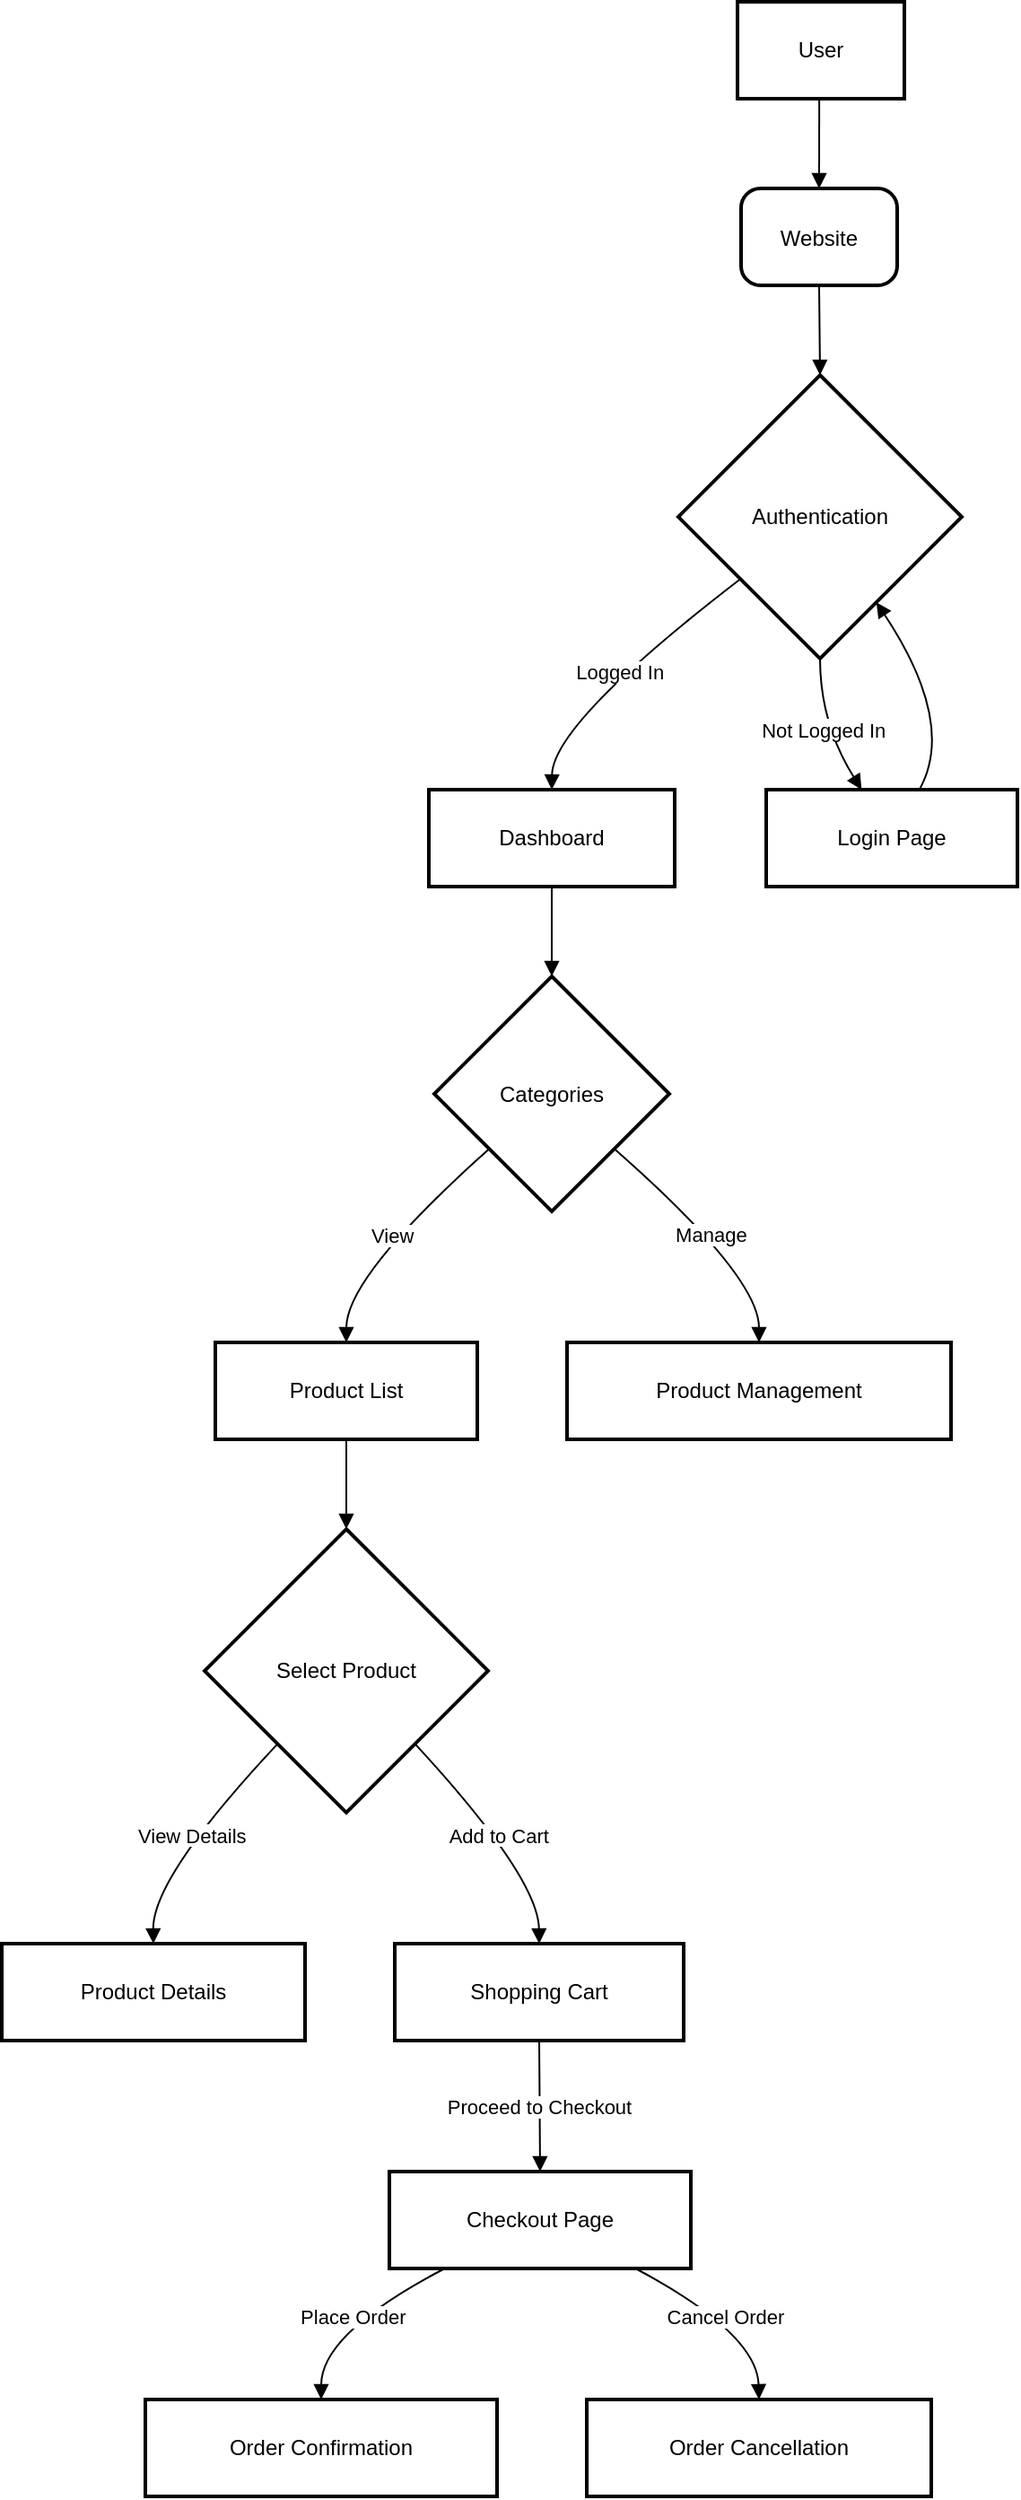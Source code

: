 <mxfile version="26.0.10">
  <diagram name="Página-1" id="SXEpsQWHc6TKTozFySv0">
    <mxGraphModel>
      <root>
        <mxCell id="0" />
        <mxCell id="1" parent="0" />
        <mxCell id="2" value="User" style="whiteSpace=wrap;strokeWidth=2;" vertex="1" parent="1">
          <mxGeometry x="418" y="8" width="93" height="54" as="geometry" />
        </mxCell>
        <mxCell id="3" value="Website" style="rounded=1;arcSize=20;strokeWidth=2" vertex="1" parent="1">
          <mxGeometry x="420" y="112" width="87" height="54" as="geometry" />
        </mxCell>
        <mxCell id="4" value="Authentication" style="rhombus;strokeWidth=2;whiteSpace=wrap;" vertex="1" parent="1">
          <mxGeometry x="385" y="216" width="158" height="158" as="geometry" />
        </mxCell>
        <mxCell id="5" value="Dashboard" style="whiteSpace=wrap;strokeWidth=2;" vertex="1" parent="1">
          <mxGeometry x="246" y="447" width="137" height="54" as="geometry" />
        </mxCell>
        <mxCell id="6" value="Login Page" style="whiteSpace=wrap;strokeWidth=2;" vertex="1" parent="1">
          <mxGeometry x="434" y="447" width="140" height="54" as="geometry" />
        </mxCell>
        <mxCell id="7" value="Categories" style="rhombus;strokeWidth=2;whiteSpace=wrap;" vertex="1" parent="1">
          <mxGeometry x="249" y="551" width="131" height="131" as="geometry" />
        </mxCell>
        <mxCell id="8" value="Product List" style="whiteSpace=wrap;strokeWidth=2;" vertex="1" parent="1">
          <mxGeometry x="127" y="755" width="146" height="54" as="geometry" />
        </mxCell>
        <mxCell id="9" value="Product Management" style="whiteSpace=wrap;strokeWidth=2;" vertex="1" parent="1">
          <mxGeometry x="323" y="755" width="214" height="54" as="geometry" />
        </mxCell>
        <mxCell id="10" value="Select Product" style="rhombus;strokeWidth=2;whiteSpace=wrap;" vertex="1" parent="1">
          <mxGeometry x="121" y="859" width="158" height="158" as="geometry" />
        </mxCell>
        <mxCell id="11" value="Product Details" style="whiteSpace=wrap;strokeWidth=2;" vertex="1" parent="1">
          <mxGeometry x="8" y="1090" width="169" height="54" as="geometry" />
        </mxCell>
        <mxCell id="12" value="Shopping Cart" style="whiteSpace=wrap;strokeWidth=2;" vertex="1" parent="1">
          <mxGeometry x="227" y="1090" width="161" height="54" as="geometry" />
        </mxCell>
        <mxCell id="13" value="Checkout Page" style="whiteSpace=wrap;strokeWidth=2;" vertex="1" parent="1">
          <mxGeometry x="224" y="1217" width="168" height="54" as="geometry" />
        </mxCell>
        <mxCell id="14" value="Order Confirmation" style="whiteSpace=wrap;strokeWidth=2;" vertex="1" parent="1">
          <mxGeometry x="88" y="1344" width="196" height="54" as="geometry" />
        </mxCell>
        <mxCell id="15" value="Order Cancellation" style="whiteSpace=wrap;strokeWidth=2;" vertex="1" parent="1">
          <mxGeometry x="334" y="1344" width="192" height="54" as="geometry" />
        </mxCell>
        <mxCell id="16" value="" style="curved=1;startArrow=none;endArrow=block;exitX=0.49;exitY=1;entryX=0.5;entryY=0;" edge="1" parent="1" source="2" target="3">
          <mxGeometry relative="1" as="geometry">
            <Array as="points" />
          </mxGeometry>
        </mxCell>
        <mxCell id="17" value="" style="curved=1;startArrow=none;endArrow=block;exitX=0.5;exitY=1;entryX=0.5;entryY=0;" edge="1" parent="1" source="3" target="4">
          <mxGeometry relative="1" as="geometry">
            <Array as="points" />
          </mxGeometry>
        </mxCell>
        <mxCell id="18" value="Logged In" style="curved=1;startArrow=none;endArrow=block;exitX=0;exitY=0.89;entryX=0.5;entryY=0;" edge="1" parent="1" source="4" target="5">
          <mxGeometry relative="1" as="geometry">
            <Array as="points">
              <mxPoint x="315" y="410" />
            </Array>
          </mxGeometry>
        </mxCell>
        <mxCell id="19" value="Not Logged In" style="curved=1;startArrow=none;endArrow=block;exitX=0.5;exitY=1;entryX=0.38;entryY=0;" edge="1" parent="1" source="4" target="6">
          <mxGeometry relative="1" as="geometry">
            <Array as="points">
              <mxPoint x="464" y="410" />
            </Array>
          </mxGeometry>
        </mxCell>
        <mxCell id="20" value="" style="curved=1;startArrow=none;endArrow=block;exitX=0.61;exitY=0;entryX=0.83;entryY=1;" edge="1" parent="1" source="6" target="4">
          <mxGeometry relative="1" as="geometry">
            <Array as="points">
              <mxPoint x="540" y="410" />
            </Array>
          </mxGeometry>
        </mxCell>
        <mxCell id="21" value="" style="curved=1;startArrow=none;endArrow=block;exitX=0.5;exitY=1;entryX=0.5;entryY=0;" edge="1" parent="1" source="5" target="7">
          <mxGeometry relative="1" as="geometry">
            <Array as="points" />
          </mxGeometry>
        </mxCell>
        <mxCell id="22" value="View" style="curved=1;startArrow=none;endArrow=block;exitX=0;exitY=0.94;entryX=0.5;entryY=0;" edge="1" parent="1" source="7" target="8">
          <mxGeometry relative="1" as="geometry">
            <Array as="points">
              <mxPoint x="200" y="718" />
            </Array>
          </mxGeometry>
        </mxCell>
        <mxCell id="23" value="Manage" style="curved=1;startArrow=none;endArrow=block;exitX=1;exitY=0.94;entryX=0.5;entryY=0;" edge="1" parent="1" source="7" target="9">
          <mxGeometry relative="1" as="geometry">
            <Array as="points">
              <mxPoint x="430" y="718" />
            </Array>
          </mxGeometry>
        </mxCell>
        <mxCell id="24" value="" style="curved=1;startArrow=none;endArrow=block;exitX=0.5;exitY=1;entryX=0.5;entryY=0;" edge="1" parent="1" source="8" target="10">
          <mxGeometry relative="1" as="geometry">
            <Array as="points" />
          </mxGeometry>
        </mxCell>
        <mxCell id="25" value="View Details" style="curved=1;startArrow=none;endArrow=block;exitX=0.03;exitY=1;entryX=0.5;entryY=-0.01;" edge="1" parent="1" source="10" target="11">
          <mxGeometry relative="1" as="geometry">
            <Array as="points">
              <mxPoint x="92" y="1053" />
            </Array>
          </mxGeometry>
        </mxCell>
        <mxCell id="26" value="Add to Cart" style="curved=1;startArrow=none;endArrow=block;exitX=0.97;exitY=1;entryX=0.5;entryY=-0.01;" edge="1" parent="1" source="10" target="12">
          <mxGeometry relative="1" as="geometry">
            <Array as="points">
              <mxPoint x="307" y="1053" />
            </Array>
          </mxGeometry>
        </mxCell>
        <mxCell id="27" value="Proceed to Checkout" style="curved=1;startArrow=none;endArrow=block;exitX=0.5;exitY=0.99;entryX=0.5;entryY=-0.01;" edge="1" parent="1" source="12" target="13">
          <mxGeometry relative="1" as="geometry">
            <Array as="points" />
          </mxGeometry>
        </mxCell>
        <mxCell id="28" value="Place Order" style="curved=1;startArrow=none;endArrow=block;exitX=0.19;exitY=0.99;entryX=0.5;entryY=-0.01;" edge="1" parent="1" source="13" target="14">
          <mxGeometry relative="1" as="geometry">
            <Array as="points">
              <mxPoint x="186" y="1307" />
            </Array>
          </mxGeometry>
        </mxCell>
        <mxCell id="29" value="Cancel Order" style="curved=1;startArrow=none;endArrow=block;exitX=0.81;exitY=0.99;entryX=0.5;entryY=-0.01;" edge="1" parent="1" source="13" target="15">
          <mxGeometry relative="1" as="geometry">
            <Array as="points">
              <mxPoint x="429" y="1307" />
            </Array>
          </mxGeometry>
        </mxCell>
      </root>
    </mxGraphModel>
  </diagram>
</mxfile>
